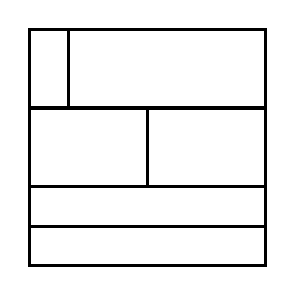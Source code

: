 \begin{tikzpicture}[very thick, scale=.5]
    \draw (0,4) rectangle (1,6);
    \draw (1,4) rectangle (6,6);
    \draw (0,2) rectangle (3,4);
    \draw (3,2) rectangle (6,4);
    \draw (0,1) rectangle (6,2);
    \draw (0,0) rectangle (6,1);
\end{tikzpicture}
